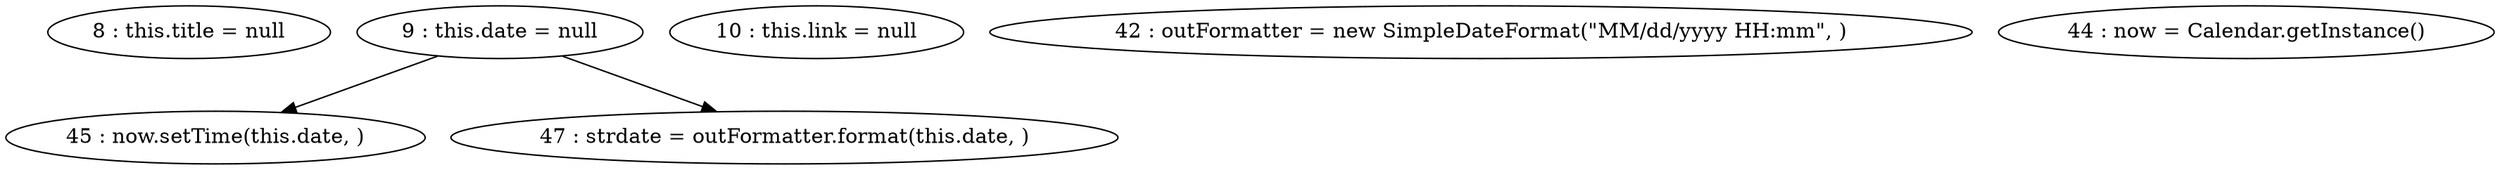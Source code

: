 digraph G {
"8 : this.title = null"
"9 : this.date = null"
"9 : this.date = null" -> "45 : now.setTime(this.date, )"
"9 : this.date = null" -> "47 : strdate = outFormatter.format(this.date, )"
"10 : this.link = null"
"42 : outFormatter = new SimpleDateFormat(\"MM/dd/yyyy HH:mm\", )"
"44 : now = Calendar.getInstance()"
"45 : now.setTime(this.date, )"
"47 : strdate = outFormatter.format(this.date, )"
}